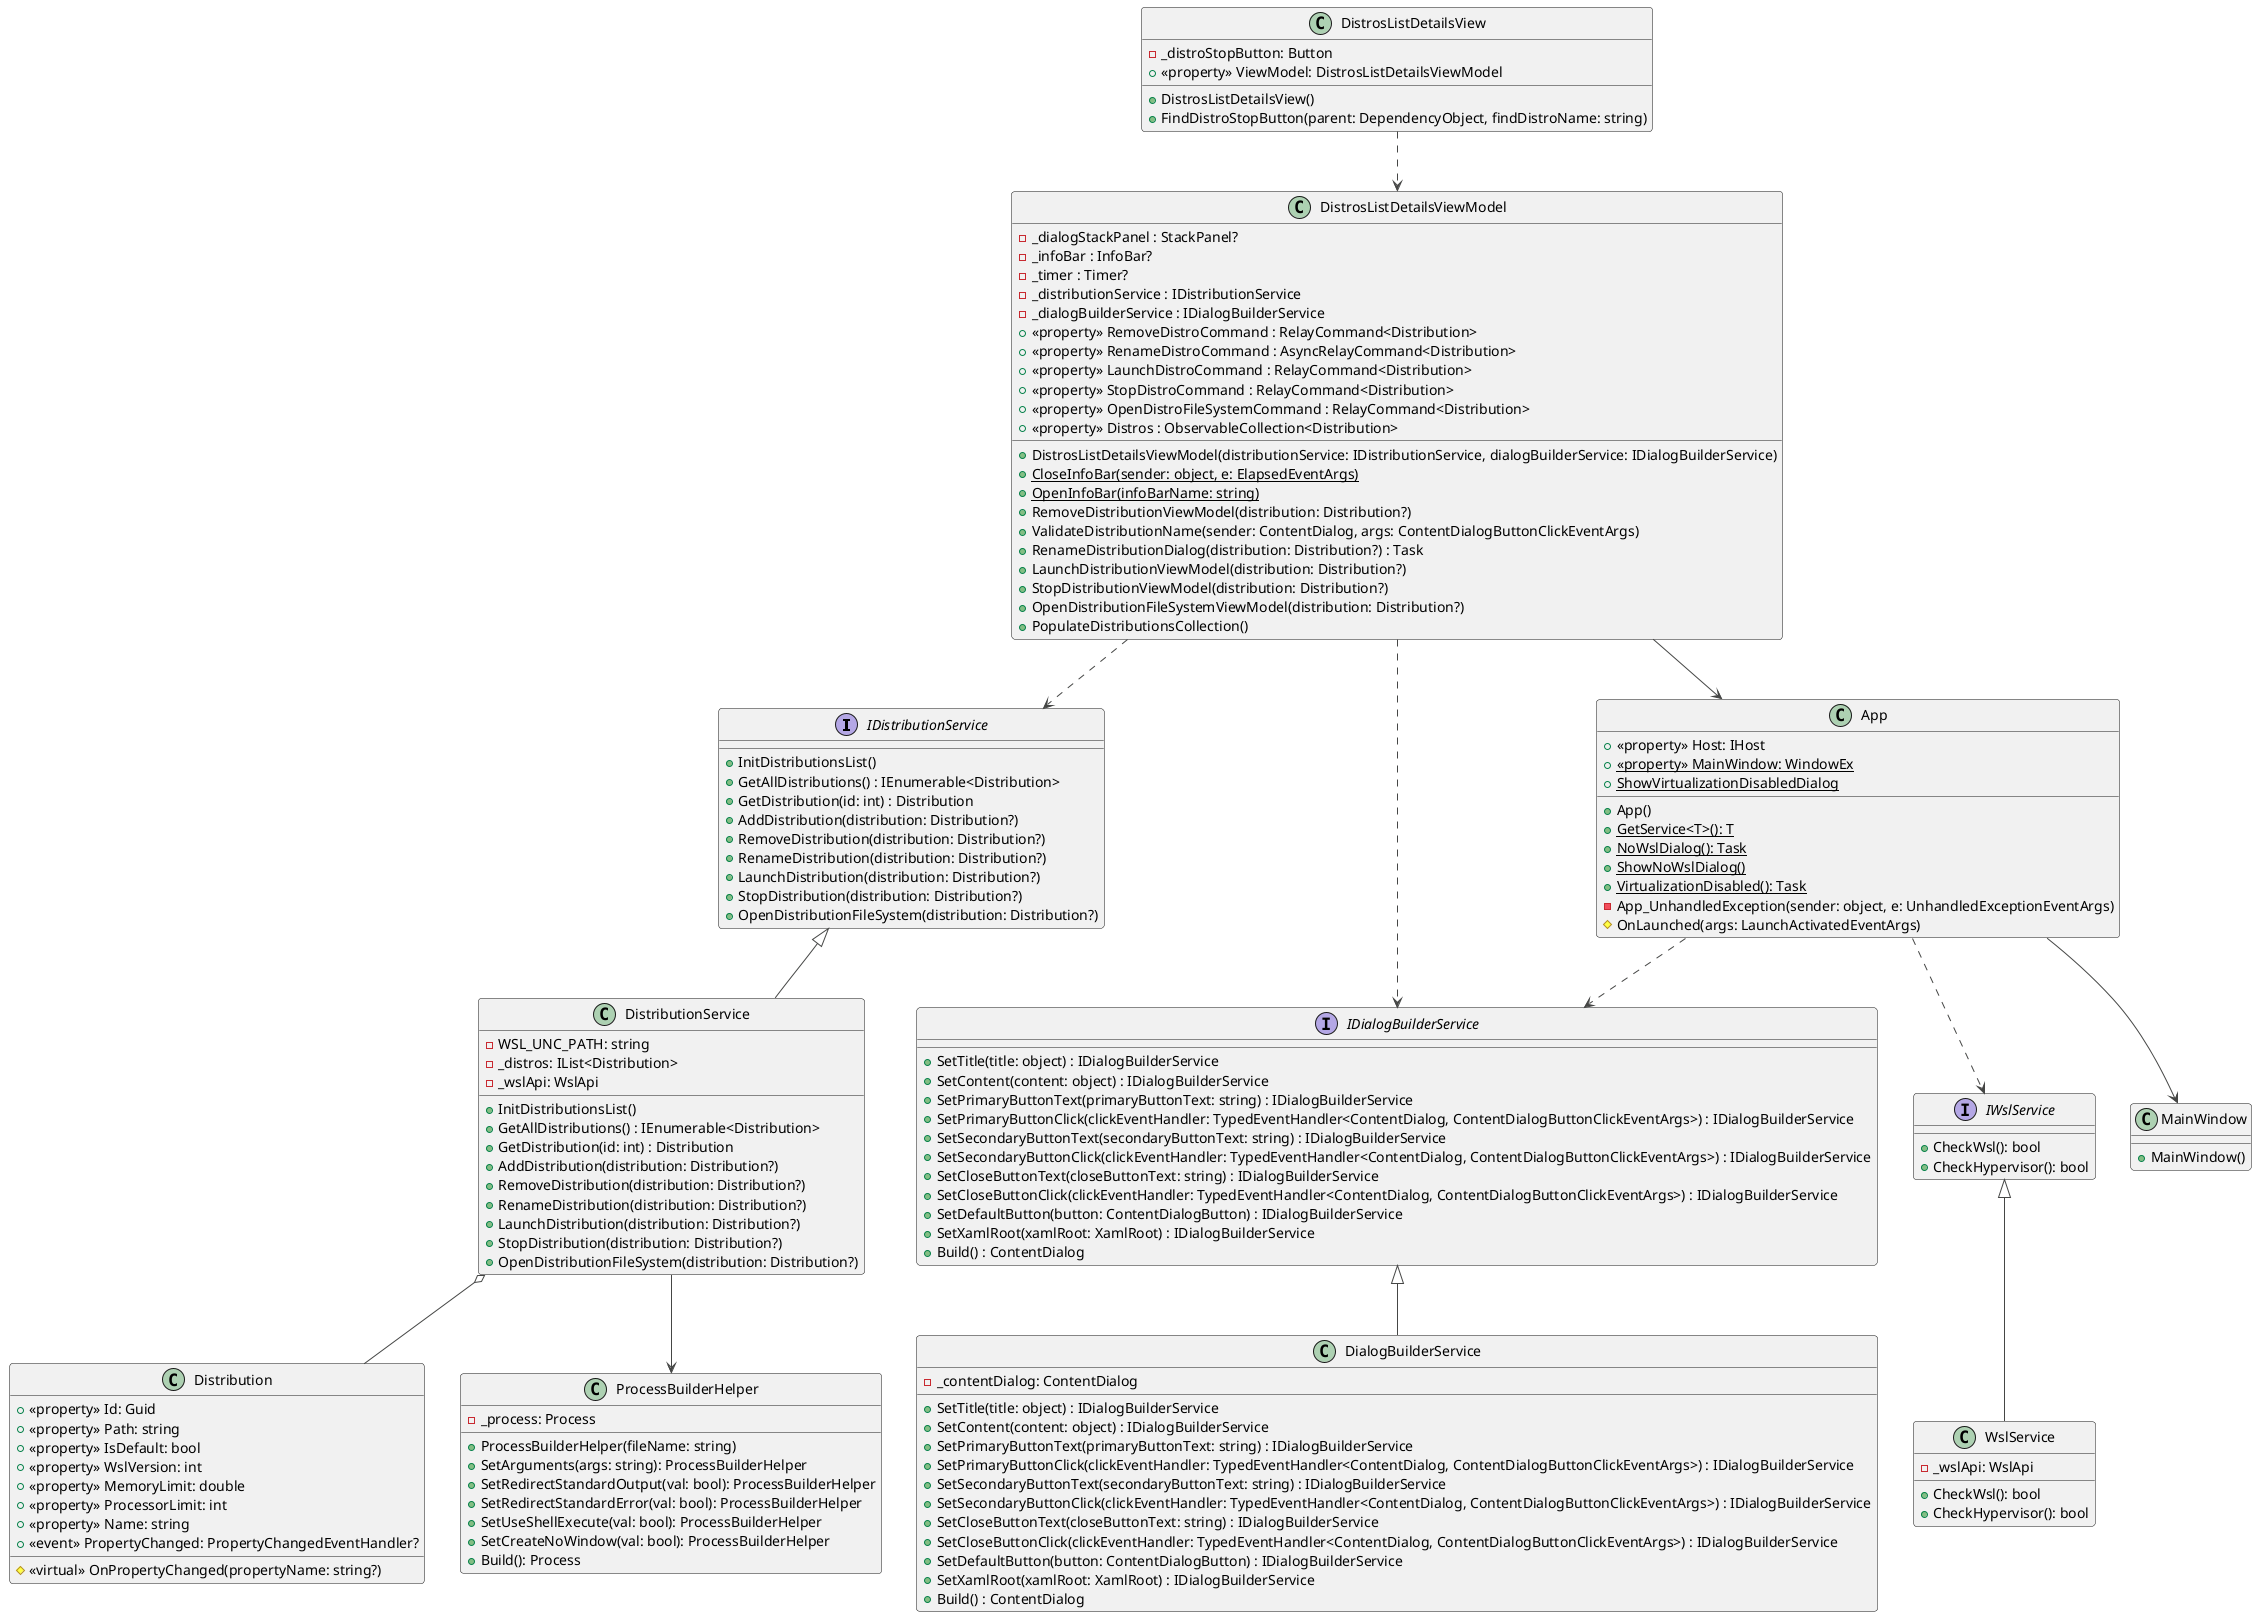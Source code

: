 ﻿@startuml
'https://plantuml.com/class-diagram

!theme vibrant
IDistributionService <|-- DistributionService
IDialogBuilderService <|-- DialogBuilderService
IWslService <|-- WslService
DistributionService o-- Distribution
DistributionService --> ProcessBuilderHelper
DistrosListDetailsViewModel ..> IDialogBuilderService
DistrosListDetailsViewModel ..> IDistributionService
DistrosListDetailsView ..> DistrosListDetailsViewModel
DistrosListDetailsViewModel --> App
App ..> IWslService
App ..> IDialogBuilderService
App --> MainWindow
class Distribution
{
    + <<property>> Id: Guid
    + <<property>> Path: string
    + <<property>> IsDefault: bool
    + <<property>> WslVersion: int
    + <<property>> MemoryLimit: double
    + <<property>> ProcessorLimit: int
    + <<property>> Name: string
    + <<event>> PropertyChanged: PropertyChangedEventHandler?
    # <<virtual>> OnPropertyChanged(propertyName: string?)
}

class ProcessBuilderHelper
{
    - _process: Process
    + ProcessBuilderHelper(fileName: string)
    + SetArguments(args: string): ProcessBuilderHelper
    + SetRedirectStandardOutput(val: bool): ProcessBuilderHelper
    + SetRedirectStandardError(val: bool): ProcessBuilderHelper
    + SetUseShellExecute(val: bool): ProcessBuilderHelper
    + SetCreateNoWindow(val: bool): ProcessBuilderHelper
    + Build(): Process
}


interface IDistributionService 
{
	+ InitDistributionsList()
	+ GetAllDistributions() : IEnumerable<Distribution>
	+ GetDistribution(id: int) : Distribution
	+ AddDistribution(distribution: Distribution?)
	+ RemoveDistribution(distribution: Distribution?)
	+ RenameDistribution(distribution: Distribution?)
	+ LaunchDistribution(distribution: Distribution?)
	+ StopDistribution(distribution: Distribution?)
	+ OpenDistributionFileSystem(distribution: Distribution?)
}

class DistributionService 
{
	- WSL_UNC_PATH: string
	- _distros: IList<Distribution>
	- _wslApi: WslApi
	+ InitDistributionsList()
	+ GetAllDistributions() : IEnumerable<Distribution>
	+ GetDistribution(id: int) : Distribution
	+ AddDistribution(distribution: Distribution?)
	+ RemoveDistribution(distribution: Distribution?)
	+ RenameDistribution(distribution: Distribution?)
	+ LaunchDistribution(distribution: Distribution?)
	+ StopDistribution(distribution: Distribution?)
	+ OpenDistributionFileSystem(distribution: Distribution?)
}

interface IWslService
{
	+ CheckWsl(): bool
	+ CheckHypervisor(): bool
}

class WslService
{
	- _wslApi: WslApi
	+ CheckWsl(): bool
	+ CheckHypervisor(): bool
}

interface IDialogBuilderService 
{
  + SetTitle(title: object) : IDialogBuilderService
  + SetContent(content: object) : IDialogBuilderService
  + SetPrimaryButtonText(primaryButtonText: string) : IDialogBuilderService
  + SetPrimaryButtonClick(clickEventHandler: TypedEventHandler<ContentDialog, ContentDialogButtonClickEventArgs>) : IDialogBuilderService
  + SetSecondaryButtonText(secondaryButtonText: string) : IDialogBuilderService
  + SetSecondaryButtonClick(clickEventHandler: TypedEventHandler<ContentDialog, ContentDialogButtonClickEventArgs>) : IDialogBuilderService
  + SetCloseButtonText(closeButtonText: string) : IDialogBuilderService
  + SetCloseButtonClick(clickEventHandler: TypedEventHandler<ContentDialog, ContentDialogButtonClickEventArgs>) : IDialogBuilderService
  + SetDefaultButton(button: ContentDialogButton) : IDialogBuilderService
  + SetXamlRoot(xamlRoot: XamlRoot) : IDialogBuilderService
  + Build() : ContentDialog
}

class DialogBuilderService 
{
  - _contentDialog: ContentDialog
  + SetTitle(title: object) : IDialogBuilderService
  + SetContent(content: object) : IDialogBuilderService
  + SetPrimaryButtonText(primaryButtonText: string) : IDialogBuilderService
  + SetPrimaryButtonClick(clickEventHandler: TypedEventHandler<ContentDialog, ContentDialogButtonClickEventArgs>) : IDialogBuilderService
  + SetSecondaryButtonText(secondaryButtonText: string) : IDialogBuilderService
  + SetSecondaryButtonClick(clickEventHandler: TypedEventHandler<ContentDialog, ContentDialogButtonClickEventArgs>) : IDialogBuilderService
  + SetCloseButtonText(closeButtonText: string) : IDialogBuilderService
  + SetCloseButtonClick(clickEventHandler: TypedEventHandler<ContentDialog, ContentDialogButtonClickEventArgs>) : IDialogBuilderService
  + SetDefaultButton(button: ContentDialogButton) : IDialogBuilderService
  + SetXamlRoot(xamlRoot: XamlRoot) : IDialogBuilderService
  + Build() : ContentDialog
}

class DistrosListDetailsViewModel 
{
  - _dialogStackPanel : StackPanel?
  - _infoBar : InfoBar?
  - _timer : Timer?
  - _distributionService : IDistributionService
  - _dialogBuilderService : IDialogBuilderService
  + <<property>> RemoveDistroCommand : RelayCommand<Distribution>
  + <<property>> RenameDistroCommand : AsyncRelayCommand<Distribution>
  + <<property>> LaunchDistroCommand : RelayCommand<Distribution>
  + <<property>> StopDistroCommand : RelayCommand<Distribution>
  + <<property>> OpenDistroFileSystemCommand : RelayCommand<Distribution>
  + <<property>> Distros : ObservableCollection<Distribution>
  
  + DistrosListDetailsViewModel(distributionService: IDistributionService, dialogBuilderService: IDialogBuilderService)
  + {static} CloseInfoBar(sender: object, e: ElapsedEventArgs)
  + {static} OpenInfoBar(infoBarName: string)
  + RemoveDistributionViewModel(distribution: Distribution?)
  + ValidateDistributionName(sender: ContentDialog, args: ContentDialogButtonClickEventArgs)
  + RenameDistributionDialog(distribution: Distribution?) : Task
  + LaunchDistributionViewModel(distribution: Distribution?)
  + StopDistributionViewModel(distribution: Distribution?)
  + OpenDistributionFileSystemViewModel(distribution: Distribution?)
  + PopulateDistributionsCollection()
}

class DistrosListDetailsView
{
    - _distroStopButton: Button
    + <<property>> ViewModel: DistrosListDetailsViewModel
    + DistrosListDetailsView()
    + FindDistroStopButton(parent: DependencyObject, findDistroName: string)

}

class App
{
    + <<property>> Host: IHost
    + {static} <<property>> MainWindow: WindowEx
    + App()
    + {static} GetService<T>(): T
    + {static} NoWslDialog(): Task
    + {static} ShowNoWslDialog()
    + {static} VirtualizationDisabled(): Task
    + {static} ShowVirtualizationDisabledDialog
    - App_UnhandledException(sender: object, e: UnhandledExceptionEventArgs)
    # OnLaunched(args: LaunchActivatedEventArgs)
}

class MainWindow
{
    + MainWindow()
}

@enduml